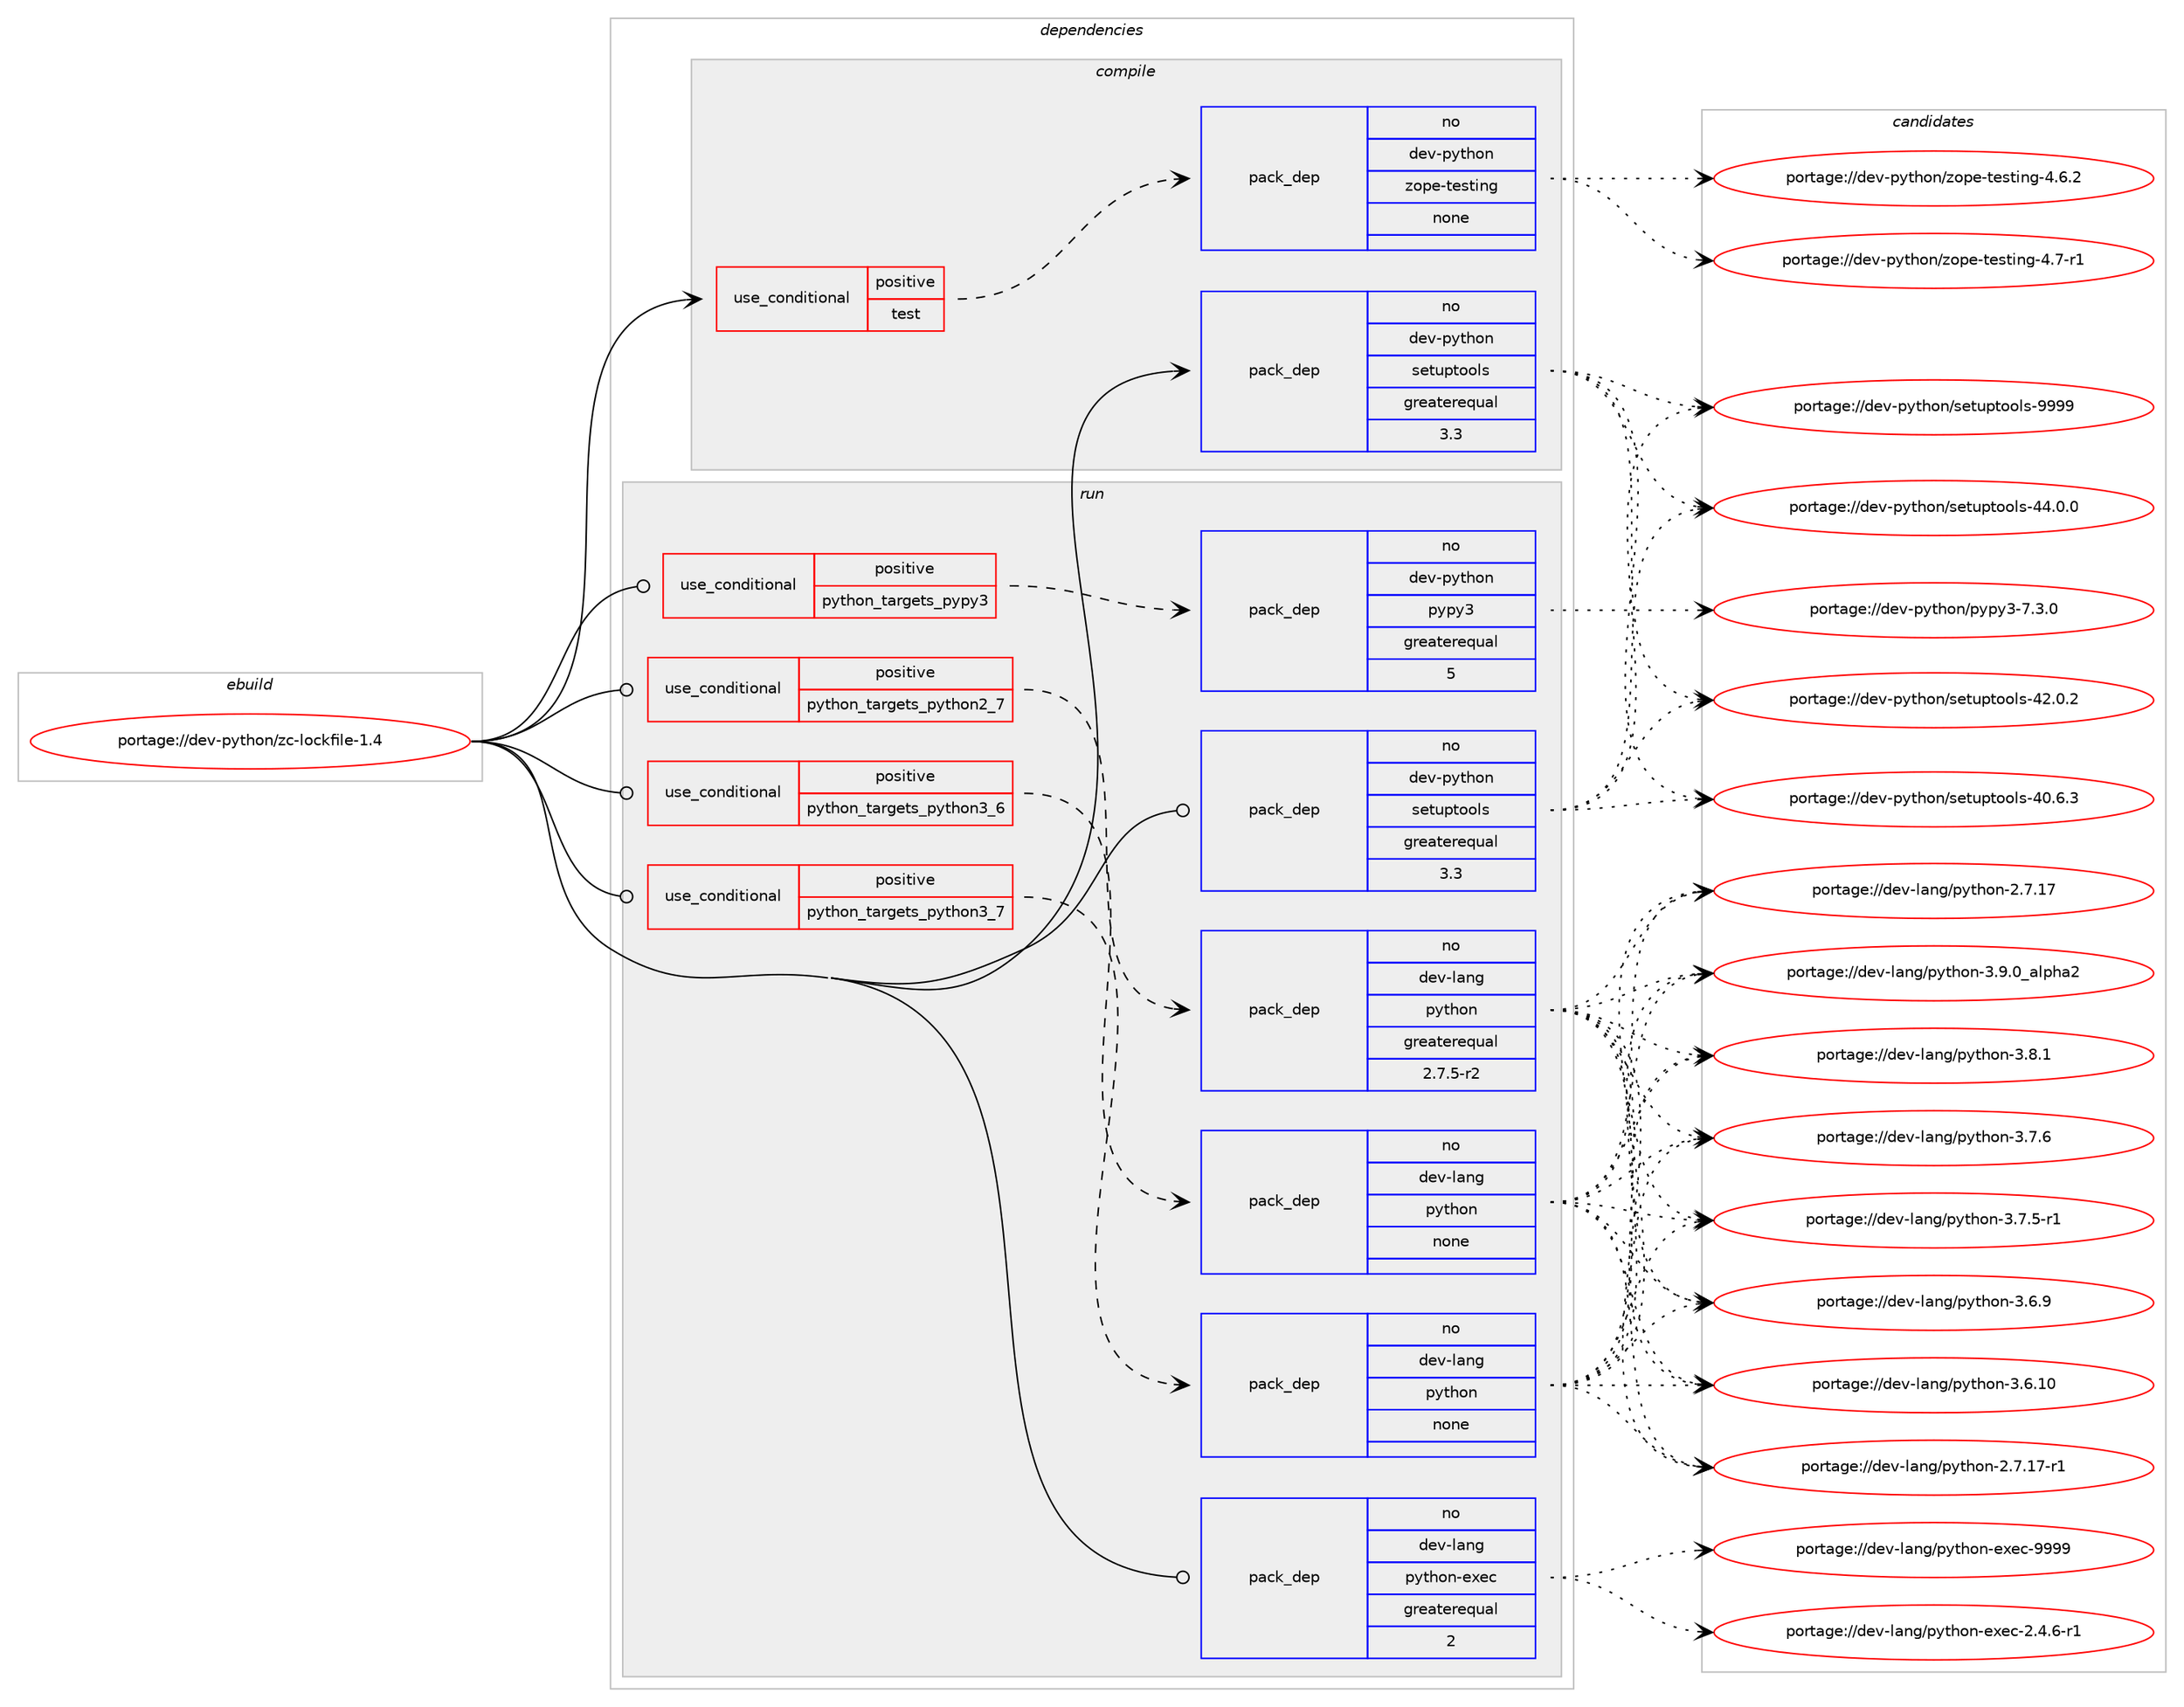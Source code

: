 digraph prolog {

# *************
# Graph options
# *************

newrank=true;
concentrate=true;
compound=true;
graph [rankdir=LR,fontname=Helvetica,fontsize=10,ranksep=1.5];#, ranksep=2.5, nodesep=0.2];
edge  [arrowhead=vee];
node  [fontname=Helvetica,fontsize=10];

# **********
# The ebuild
# **********

subgraph cluster_leftcol {
color=gray;
label=<<i>ebuild</i>>;
id [label="portage://dev-python/zc-lockfile-1.4", color=red, width=4, href="../dev-python/zc-lockfile-1.4.svg"];
}

# ****************
# The dependencies
# ****************

subgraph cluster_midcol {
color=gray;
label=<<i>dependencies</i>>;
subgraph cluster_compile {
fillcolor="#eeeeee";
style=filled;
label=<<i>compile</i>>;
subgraph cond103313 {
dependency416945 [label=<<TABLE BORDER="0" CELLBORDER="1" CELLSPACING="0" CELLPADDING="4"><TR><TD ROWSPAN="3" CELLPADDING="10">use_conditional</TD></TR><TR><TD>positive</TD></TR><TR><TD>test</TD></TR></TABLE>>, shape=none, color=red];
subgraph pack308751 {
dependency416946 [label=<<TABLE BORDER="0" CELLBORDER="1" CELLSPACING="0" CELLPADDING="4" WIDTH="220"><TR><TD ROWSPAN="6" CELLPADDING="30">pack_dep</TD></TR><TR><TD WIDTH="110">no</TD></TR><TR><TD>dev-python</TD></TR><TR><TD>zope-testing</TD></TR><TR><TD>none</TD></TR><TR><TD></TD></TR></TABLE>>, shape=none, color=blue];
}
dependency416945:e -> dependency416946:w [weight=20,style="dashed",arrowhead="vee"];
}
id:e -> dependency416945:w [weight=20,style="solid",arrowhead="vee"];
subgraph pack308752 {
dependency416947 [label=<<TABLE BORDER="0" CELLBORDER="1" CELLSPACING="0" CELLPADDING="4" WIDTH="220"><TR><TD ROWSPAN="6" CELLPADDING="30">pack_dep</TD></TR><TR><TD WIDTH="110">no</TD></TR><TR><TD>dev-python</TD></TR><TR><TD>setuptools</TD></TR><TR><TD>greaterequal</TD></TR><TR><TD>3.3</TD></TR></TABLE>>, shape=none, color=blue];
}
id:e -> dependency416947:w [weight=20,style="solid",arrowhead="vee"];
}
subgraph cluster_compileandrun {
fillcolor="#eeeeee";
style=filled;
label=<<i>compile and run</i>>;
}
subgraph cluster_run {
fillcolor="#eeeeee";
style=filled;
label=<<i>run</i>>;
subgraph cond103314 {
dependency416948 [label=<<TABLE BORDER="0" CELLBORDER="1" CELLSPACING="0" CELLPADDING="4"><TR><TD ROWSPAN="3" CELLPADDING="10">use_conditional</TD></TR><TR><TD>positive</TD></TR><TR><TD>python_targets_pypy3</TD></TR></TABLE>>, shape=none, color=red];
subgraph pack308753 {
dependency416949 [label=<<TABLE BORDER="0" CELLBORDER="1" CELLSPACING="0" CELLPADDING="4" WIDTH="220"><TR><TD ROWSPAN="6" CELLPADDING="30">pack_dep</TD></TR><TR><TD WIDTH="110">no</TD></TR><TR><TD>dev-python</TD></TR><TR><TD>pypy3</TD></TR><TR><TD>greaterequal</TD></TR><TR><TD>5</TD></TR></TABLE>>, shape=none, color=blue];
}
dependency416948:e -> dependency416949:w [weight=20,style="dashed",arrowhead="vee"];
}
id:e -> dependency416948:w [weight=20,style="solid",arrowhead="odot"];
subgraph cond103315 {
dependency416950 [label=<<TABLE BORDER="0" CELLBORDER="1" CELLSPACING="0" CELLPADDING="4"><TR><TD ROWSPAN="3" CELLPADDING="10">use_conditional</TD></TR><TR><TD>positive</TD></TR><TR><TD>python_targets_python2_7</TD></TR></TABLE>>, shape=none, color=red];
subgraph pack308754 {
dependency416951 [label=<<TABLE BORDER="0" CELLBORDER="1" CELLSPACING="0" CELLPADDING="4" WIDTH="220"><TR><TD ROWSPAN="6" CELLPADDING="30">pack_dep</TD></TR><TR><TD WIDTH="110">no</TD></TR><TR><TD>dev-lang</TD></TR><TR><TD>python</TD></TR><TR><TD>greaterequal</TD></TR><TR><TD>2.7.5-r2</TD></TR></TABLE>>, shape=none, color=blue];
}
dependency416950:e -> dependency416951:w [weight=20,style="dashed",arrowhead="vee"];
}
id:e -> dependency416950:w [weight=20,style="solid",arrowhead="odot"];
subgraph cond103316 {
dependency416952 [label=<<TABLE BORDER="0" CELLBORDER="1" CELLSPACING="0" CELLPADDING="4"><TR><TD ROWSPAN="3" CELLPADDING="10">use_conditional</TD></TR><TR><TD>positive</TD></TR><TR><TD>python_targets_python3_6</TD></TR></TABLE>>, shape=none, color=red];
subgraph pack308755 {
dependency416953 [label=<<TABLE BORDER="0" CELLBORDER="1" CELLSPACING="0" CELLPADDING="4" WIDTH="220"><TR><TD ROWSPAN="6" CELLPADDING="30">pack_dep</TD></TR><TR><TD WIDTH="110">no</TD></TR><TR><TD>dev-lang</TD></TR><TR><TD>python</TD></TR><TR><TD>none</TD></TR><TR><TD></TD></TR></TABLE>>, shape=none, color=blue];
}
dependency416952:e -> dependency416953:w [weight=20,style="dashed",arrowhead="vee"];
}
id:e -> dependency416952:w [weight=20,style="solid",arrowhead="odot"];
subgraph cond103317 {
dependency416954 [label=<<TABLE BORDER="0" CELLBORDER="1" CELLSPACING="0" CELLPADDING="4"><TR><TD ROWSPAN="3" CELLPADDING="10">use_conditional</TD></TR><TR><TD>positive</TD></TR><TR><TD>python_targets_python3_7</TD></TR></TABLE>>, shape=none, color=red];
subgraph pack308756 {
dependency416955 [label=<<TABLE BORDER="0" CELLBORDER="1" CELLSPACING="0" CELLPADDING="4" WIDTH="220"><TR><TD ROWSPAN="6" CELLPADDING="30">pack_dep</TD></TR><TR><TD WIDTH="110">no</TD></TR><TR><TD>dev-lang</TD></TR><TR><TD>python</TD></TR><TR><TD>none</TD></TR><TR><TD></TD></TR></TABLE>>, shape=none, color=blue];
}
dependency416954:e -> dependency416955:w [weight=20,style="dashed",arrowhead="vee"];
}
id:e -> dependency416954:w [weight=20,style="solid",arrowhead="odot"];
subgraph pack308757 {
dependency416956 [label=<<TABLE BORDER="0" CELLBORDER="1" CELLSPACING="0" CELLPADDING="4" WIDTH="220"><TR><TD ROWSPAN="6" CELLPADDING="30">pack_dep</TD></TR><TR><TD WIDTH="110">no</TD></TR><TR><TD>dev-lang</TD></TR><TR><TD>python-exec</TD></TR><TR><TD>greaterequal</TD></TR><TR><TD>2</TD></TR></TABLE>>, shape=none, color=blue];
}
id:e -> dependency416956:w [weight=20,style="solid",arrowhead="odot"];
subgraph pack308758 {
dependency416957 [label=<<TABLE BORDER="0" CELLBORDER="1" CELLSPACING="0" CELLPADDING="4" WIDTH="220"><TR><TD ROWSPAN="6" CELLPADDING="30">pack_dep</TD></TR><TR><TD WIDTH="110">no</TD></TR><TR><TD>dev-python</TD></TR><TR><TD>setuptools</TD></TR><TR><TD>greaterequal</TD></TR><TR><TD>3.3</TD></TR></TABLE>>, shape=none, color=blue];
}
id:e -> dependency416957:w [weight=20,style="solid",arrowhead="odot"];
}
}

# **************
# The candidates
# **************

subgraph cluster_choices {
rank=same;
color=gray;
label=<<i>candidates</i>>;

subgraph choice308751 {
color=black;
nodesep=1;
choice100101118451121211161041111104712211111210145116101115116105110103455246554511449 [label="portage://dev-python/zope-testing-4.7-r1", color=red, width=4,href="../dev-python/zope-testing-4.7-r1.svg"];
choice100101118451121211161041111104712211111210145116101115116105110103455246544650 [label="portage://dev-python/zope-testing-4.6.2", color=red, width=4,href="../dev-python/zope-testing-4.6.2.svg"];
dependency416946:e -> choice100101118451121211161041111104712211111210145116101115116105110103455246554511449:w [style=dotted,weight="100"];
dependency416946:e -> choice100101118451121211161041111104712211111210145116101115116105110103455246544650:w [style=dotted,weight="100"];
}
subgraph choice308752 {
color=black;
nodesep=1;
choice10010111845112121116104111110471151011161171121161111111081154557575757 [label="portage://dev-python/setuptools-9999", color=red, width=4,href="../dev-python/setuptools-9999.svg"];
choice100101118451121211161041111104711510111611711211611111110811545525246484648 [label="portage://dev-python/setuptools-44.0.0", color=red, width=4,href="../dev-python/setuptools-44.0.0.svg"];
choice100101118451121211161041111104711510111611711211611111110811545525046484650 [label="portage://dev-python/setuptools-42.0.2", color=red, width=4,href="../dev-python/setuptools-42.0.2.svg"];
choice100101118451121211161041111104711510111611711211611111110811545524846544651 [label="portage://dev-python/setuptools-40.6.3", color=red, width=4,href="../dev-python/setuptools-40.6.3.svg"];
dependency416947:e -> choice10010111845112121116104111110471151011161171121161111111081154557575757:w [style=dotted,weight="100"];
dependency416947:e -> choice100101118451121211161041111104711510111611711211611111110811545525246484648:w [style=dotted,weight="100"];
dependency416947:e -> choice100101118451121211161041111104711510111611711211611111110811545525046484650:w [style=dotted,weight="100"];
dependency416947:e -> choice100101118451121211161041111104711510111611711211611111110811545524846544651:w [style=dotted,weight="100"];
}
subgraph choice308753 {
color=black;
nodesep=1;
choice100101118451121211161041111104711212111212151455546514648 [label="portage://dev-python/pypy3-7.3.0", color=red, width=4,href="../dev-python/pypy3-7.3.0.svg"];
dependency416949:e -> choice100101118451121211161041111104711212111212151455546514648:w [style=dotted,weight="100"];
}
subgraph choice308754 {
color=black;
nodesep=1;
choice10010111845108971101034711212111610411111045514657464895971081121049750 [label="portage://dev-lang/python-3.9.0_alpha2", color=red, width=4,href="../dev-lang/python-3.9.0_alpha2.svg"];
choice100101118451089711010347112121116104111110455146564649 [label="portage://dev-lang/python-3.8.1", color=red, width=4,href="../dev-lang/python-3.8.1.svg"];
choice100101118451089711010347112121116104111110455146554654 [label="portage://dev-lang/python-3.7.6", color=red, width=4,href="../dev-lang/python-3.7.6.svg"];
choice1001011184510897110103471121211161041111104551465546534511449 [label="portage://dev-lang/python-3.7.5-r1", color=red, width=4,href="../dev-lang/python-3.7.5-r1.svg"];
choice100101118451089711010347112121116104111110455146544657 [label="portage://dev-lang/python-3.6.9", color=red, width=4,href="../dev-lang/python-3.6.9.svg"];
choice10010111845108971101034711212111610411111045514654464948 [label="portage://dev-lang/python-3.6.10", color=red, width=4,href="../dev-lang/python-3.6.10.svg"];
choice100101118451089711010347112121116104111110455046554649554511449 [label="portage://dev-lang/python-2.7.17-r1", color=red, width=4,href="../dev-lang/python-2.7.17-r1.svg"];
choice10010111845108971101034711212111610411111045504655464955 [label="portage://dev-lang/python-2.7.17", color=red, width=4,href="../dev-lang/python-2.7.17.svg"];
dependency416951:e -> choice10010111845108971101034711212111610411111045514657464895971081121049750:w [style=dotted,weight="100"];
dependency416951:e -> choice100101118451089711010347112121116104111110455146564649:w [style=dotted,weight="100"];
dependency416951:e -> choice100101118451089711010347112121116104111110455146554654:w [style=dotted,weight="100"];
dependency416951:e -> choice1001011184510897110103471121211161041111104551465546534511449:w [style=dotted,weight="100"];
dependency416951:e -> choice100101118451089711010347112121116104111110455146544657:w [style=dotted,weight="100"];
dependency416951:e -> choice10010111845108971101034711212111610411111045514654464948:w [style=dotted,weight="100"];
dependency416951:e -> choice100101118451089711010347112121116104111110455046554649554511449:w [style=dotted,weight="100"];
dependency416951:e -> choice10010111845108971101034711212111610411111045504655464955:w [style=dotted,weight="100"];
}
subgraph choice308755 {
color=black;
nodesep=1;
choice10010111845108971101034711212111610411111045514657464895971081121049750 [label="portage://dev-lang/python-3.9.0_alpha2", color=red, width=4,href="../dev-lang/python-3.9.0_alpha2.svg"];
choice100101118451089711010347112121116104111110455146564649 [label="portage://dev-lang/python-3.8.1", color=red, width=4,href="../dev-lang/python-3.8.1.svg"];
choice100101118451089711010347112121116104111110455146554654 [label="portage://dev-lang/python-3.7.6", color=red, width=4,href="../dev-lang/python-3.7.6.svg"];
choice1001011184510897110103471121211161041111104551465546534511449 [label="portage://dev-lang/python-3.7.5-r1", color=red, width=4,href="../dev-lang/python-3.7.5-r1.svg"];
choice100101118451089711010347112121116104111110455146544657 [label="portage://dev-lang/python-3.6.9", color=red, width=4,href="../dev-lang/python-3.6.9.svg"];
choice10010111845108971101034711212111610411111045514654464948 [label="portage://dev-lang/python-3.6.10", color=red, width=4,href="../dev-lang/python-3.6.10.svg"];
choice100101118451089711010347112121116104111110455046554649554511449 [label="portage://dev-lang/python-2.7.17-r1", color=red, width=4,href="../dev-lang/python-2.7.17-r1.svg"];
choice10010111845108971101034711212111610411111045504655464955 [label="portage://dev-lang/python-2.7.17", color=red, width=4,href="../dev-lang/python-2.7.17.svg"];
dependency416953:e -> choice10010111845108971101034711212111610411111045514657464895971081121049750:w [style=dotted,weight="100"];
dependency416953:e -> choice100101118451089711010347112121116104111110455146564649:w [style=dotted,weight="100"];
dependency416953:e -> choice100101118451089711010347112121116104111110455146554654:w [style=dotted,weight="100"];
dependency416953:e -> choice1001011184510897110103471121211161041111104551465546534511449:w [style=dotted,weight="100"];
dependency416953:e -> choice100101118451089711010347112121116104111110455146544657:w [style=dotted,weight="100"];
dependency416953:e -> choice10010111845108971101034711212111610411111045514654464948:w [style=dotted,weight="100"];
dependency416953:e -> choice100101118451089711010347112121116104111110455046554649554511449:w [style=dotted,weight="100"];
dependency416953:e -> choice10010111845108971101034711212111610411111045504655464955:w [style=dotted,weight="100"];
}
subgraph choice308756 {
color=black;
nodesep=1;
choice10010111845108971101034711212111610411111045514657464895971081121049750 [label="portage://dev-lang/python-3.9.0_alpha2", color=red, width=4,href="../dev-lang/python-3.9.0_alpha2.svg"];
choice100101118451089711010347112121116104111110455146564649 [label="portage://dev-lang/python-3.8.1", color=red, width=4,href="../dev-lang/python-3.8.1.svg"];
choice100101118451089711010347112121116104111110455146554654 [label="portage://dev-lang/python-3.7.6", color=red, width=4,href="../dev-lang/python-3.7.6.svg"];
choice1001011184510897110103471121211161041111104551465546534511449 [label="portage://dev-lang/python-3.7.5-r1", color=red, width=4,href="../dev-lang/python-3.7.5-r1.svg"];
choice100101118451089711010347112121116104111110455146544657 [label="portage://dev-lang/python-3.6.9", color=red, width=4,href="../dev-lang/python-3.6.9.svg"];
choice10010111845108971101034711212111610411111045514654464948 [label="portage://dev-lang/python-3.6.10", color=red, width=4,href="../dev-lang/python-3.6.10.svg"];
choice100101118451089711010347112121116104111110455046554649554511449 [label="portage://dev-lang/python-2.7.17-r1", color=red, width=4,href="../dev-lang/python-2.7.17-r1.svg"];
choice10010111845108971101034711212111610411111045504655464955 [label="portage://dev-lang/python-2.7.17", color=red, width=4,href="../dev-lang/python-2.7.17.svg"];
dependency416955:e -> choice10010111845108971101034711212111610411111045514657464895971081121049750:w [style=dotted,weight="100"];
dependency416955:e -> choice100101118451089711010347112121116104111110455146564649:w [style=dotted,weight="100"];
dependency416955:e -> choice100101118451089711010347112121116104111110455146554654:w [style=dotted,weight="100"];
dependency416955:e -> choice1001011184510897110103471121211161041111104551465546534511449:w [style=dotted,weight="100"];
dependency416955:e -> choice100101118451089711010347112121116104111110455146544657:w [style=dotted,weight="100"];
dependency416955:e -> choice10010111845108971101034711212111610411111045514654464948:w [style=dotted,weight="100"];
dependency416955:e -> choice100101118451089711010347112121116104111110455046554649554511449:w [style=dotted,weight="100"];
dependency416955:e -> choice10010111845108971101034711212111610411111045504655464955:w [style=dotted,weight="100"];
}
subgraph choice308757 {
color=black;
nodesep=1;
choice10010111845108971101034711212111610411111045101120101994557575757 [label="portage://dev-lang/python-exec-9999", color=red, width=4,href="../dev-lang/python-exec-9999.svg"];
choice10010111845108971101034711212111610411111045101120101994550465246544511449 [label="portage://dev-lang/python-exec-2.4.6-r1", color=red, width=4,href="../dev-lang/python-exec-2.4.6-r1.svg"];
dependency416956:e -> choice10010111845108971101034711212111610411111045101120101994557575757:w [style=dotted,weight="100"];
dependency416956:e -> choice10010111845108971101034711212111610411111045101120101994550465246544511449:w [style=dotted,weight="100"];
}
subgraph choice308758 {
color=black;
nodesep=1;
choice10010111845112121116104111110471151011161171121161111111081154557575757 [label="portage://dev-python/setuptools-9999", color=red, width=4,href="../dev-python/setuptools-9999.svg"];
choice100101118451121211161041111104711510111611711211611111110811545525246484648 [label="portage://dev-python/setuptools-44.0.0", color=red, width=4,href="../dev-python/setuptools-44.0.0.svg"];
choice100101118451121211161041111104711510111611711211611111110811545525046484650 [label="portage://dev-python/setuptools-42.0.2", color=red, width=4,href="../dev-python/setuptools-42.0.2.svg"];
choice100101118451121211161041111104711510111611711211611111110811545524846544651 [label="portage://dev-python/setuptools-40.6.3", color=red, width=4,href="../dev-python/setuptools-40.6.3.svg"];
dependency416957:e -> choice10010111845112121116104111110471151011161171121161111111081154557575757:w [style=dotted,weight="100"];
dependency416957:e -> choice100101118451121211161041111104711510111611711211611111110811545525246484648:w [style=dotted,weight="100"];
dependency416957:e -> choice100101118451121211161041111104711510111611711211611111110811545525046484650:w [style=dotted,weight="100"];
dependency416957:e -> choice100101118451121211161041111104711510111611711211611111110811545524846544651:w [style=dotted,weight="100"];
}
}

}
